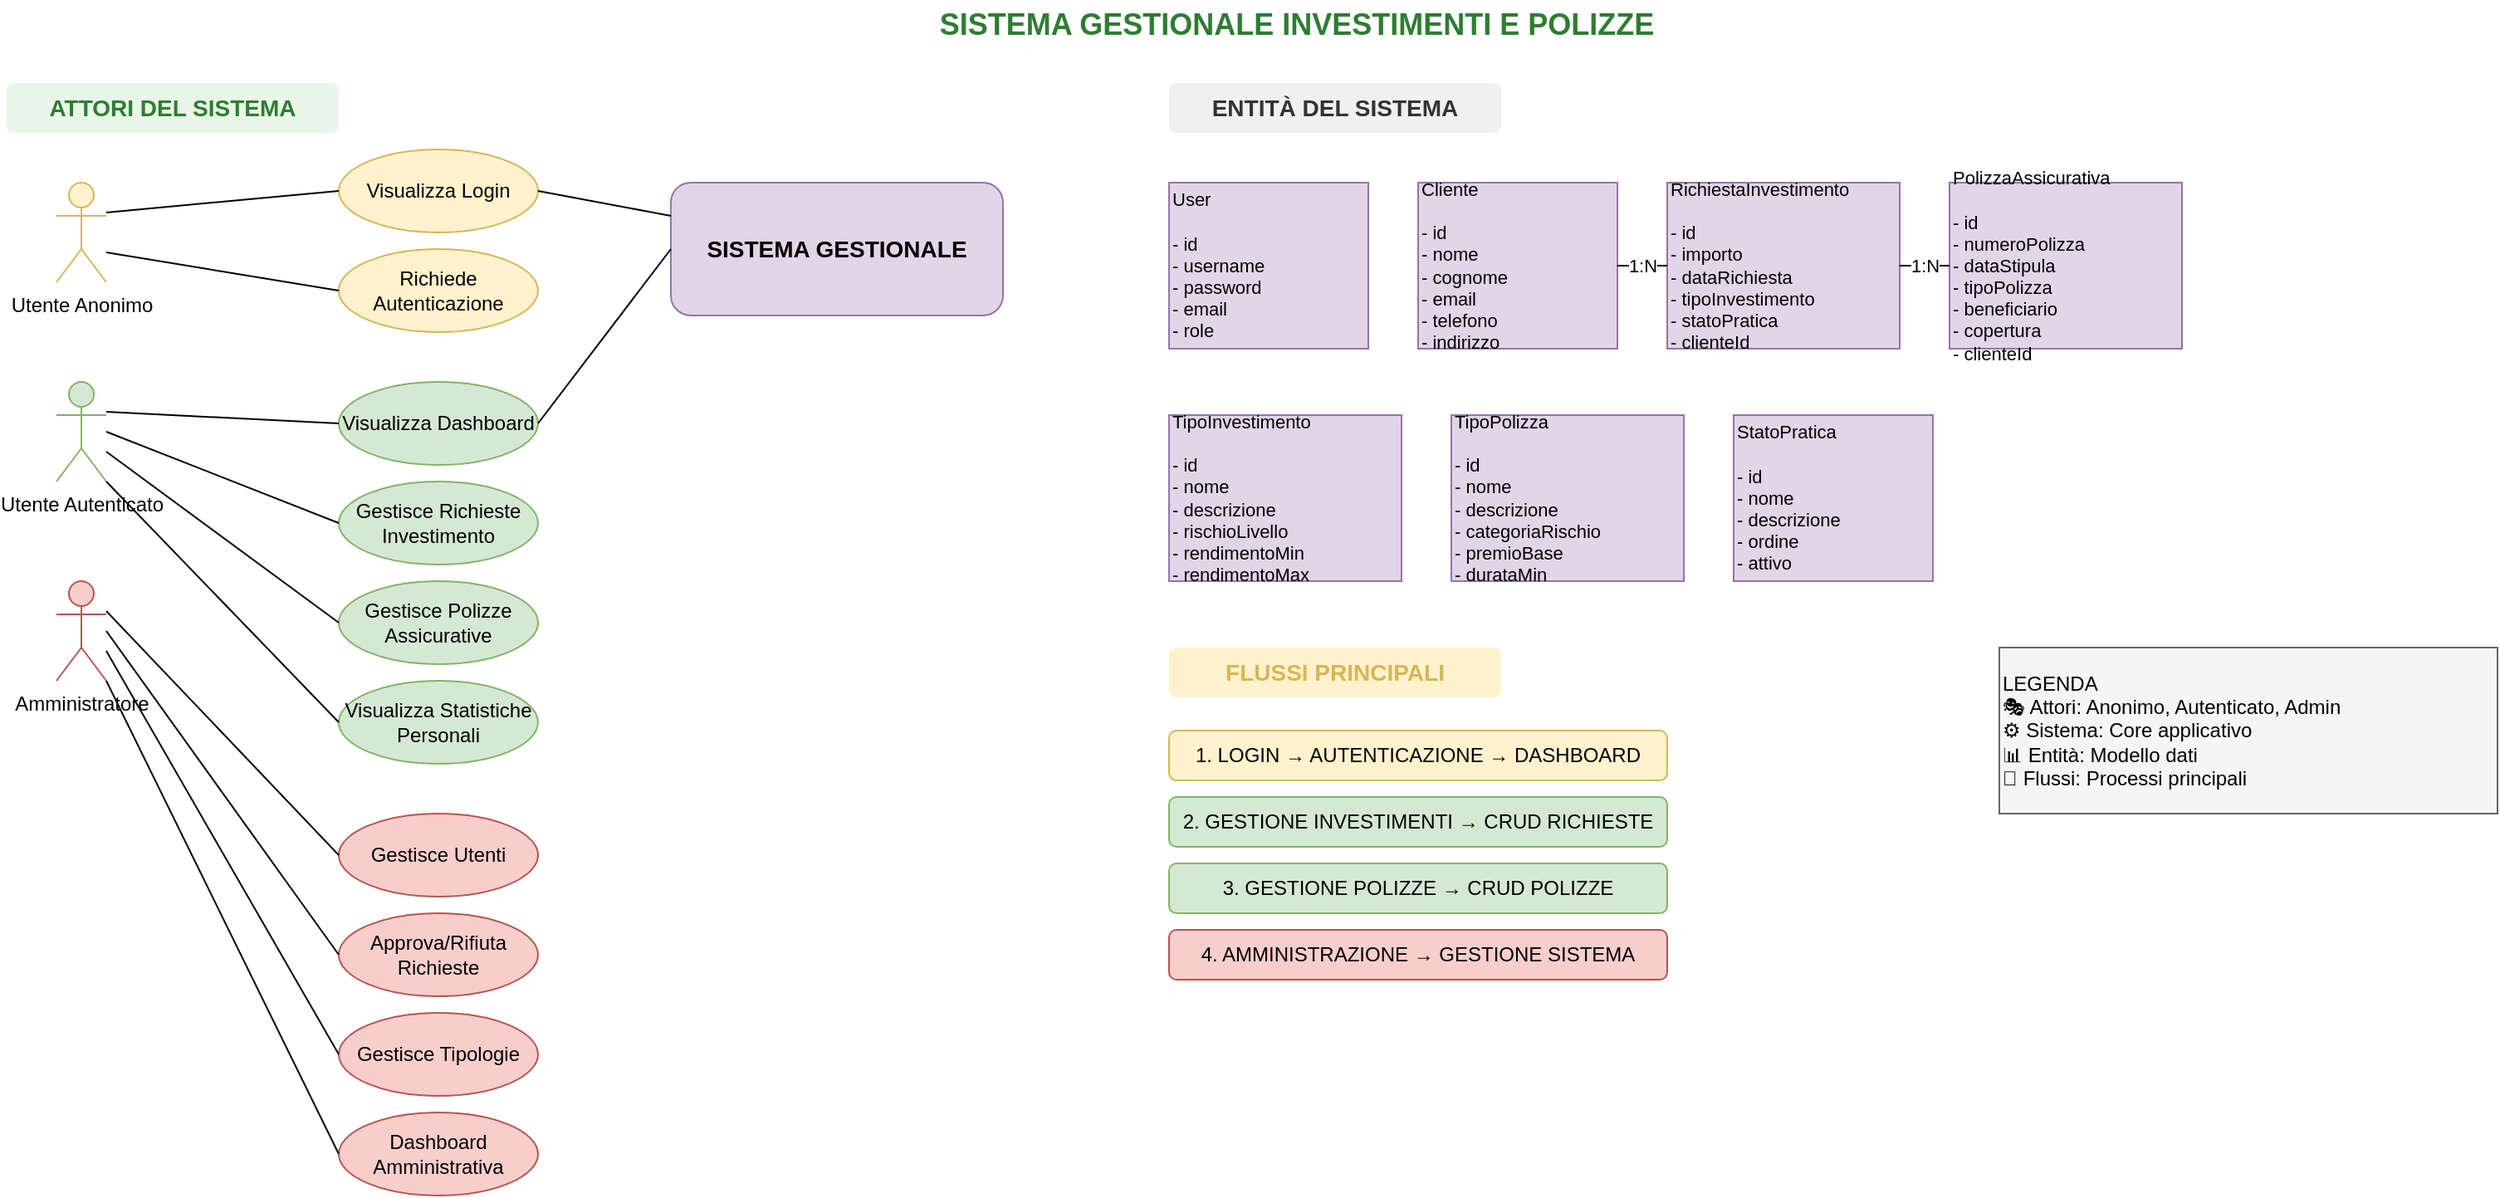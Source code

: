 <?xml version="1.0" encoding="UTF-8"?>
<mxfile version="21.6.5">
  <diagram name="Sistema Gestionale" id="sistema-gestionale">
    <mxGraphModel dx="1422" dy="754" grid="1" gridSize="10" guides="1" tooltips="1" connect="1" arrows="1" fold="1" page="1" pageScale="1" pageWidth="1654" pageHeight="1169" math="0" shadow="0">
      <root>
        <mxCell id="0" />
        <mxCell id="1" parent="0" />
        
        <!-- Titolo -->
        <mxCell id="title" value="SISTEMA GESTIONALE INVESTIMENTI E POLIZZE" style="text;html=1;strokeColor=none;fillColor=none;align=center;verticalAlign=middle;whiteSpace=wrap;rounded=0;fontSize=18;fontStyle=1;fontColor=#2E7D32;" vertex="1" parent="1">
          <mxGeometry x="577" y="10" width="500" height="30" as="geometry" />
        </mxCell>
        
        <!-- Sezione Attori -->
        <mxCell id="actors-section" value="ATTORI DEL SISTEMA" style="text;html=1;strokeColor=none;fillColor=#E8F5E8;align=center;verticalAlign=middle;whiteSpace=wrap;rounded=1;fontSize=14;fontStyle=1;fontColor=#2E7D32;" vertex="1" parent="1">
          <mxGeometry x="50" y="60" width="200" height="30" as="geometry" />
        </mxCell>
        
        <!-- Attore: Utente Anonimo -->
        <mxCell id="user-anonymous" value="Utente Anonimo" style="shape=umlActor;verticalLabelPosition=bottom;verticalAlign=top;html=1;outlineConnect=0;fillColor=#FFF2CC;strokeColor=#D6B656;" vertex="1" parent="1">
          <mxGeometry x="80" y="120" width="30" height="60" as="geometry" />
        </mxCell>
        
        <!-- Attore: Utente Autenticato -->
        <mxCell id="user-authenticated" value="Utente Autenticato" style="shape=umlActor;verticalLabelPosition=bottom;verticalAlign=top;html=1;outlineConnect=0;fillColor=#D5E8D4;strokeColor=#82B366;" vertex="1" parent="1">
          <mxGeometry x="80" y="240" width="30" height="60" as="geometry" />
        </mxCell>
        
        <!-- Attore: Amministratore -->
        <mxCell id="admin" value="Amministratore" style="shape=umlActor;verticalLabelPosition=bottom;verticalAlign=top;html=1;outlineConnect=0;fillColor=#F8CECC;strokeColor=#B85450;" vertex="1" parent="1">
          <mxGeometry x="80" y="360" width="30" height="60" as="geometry" />
        </mxCell>
        
        <!-- Sistema centrale -->
        <mxCell id="system" value="SISTEMA GESTIONALE" style="rounded=1;whiteSpace=wrap;html=1;fillColor=#E1D5E7;strokeColor=#9673A6;fontSize=14;fontStyle=1;" vertex="1" parent="1">
          <mxGeometry x="450" y="120" width="200" height="80" as="geometry" />
        </mxCell>
        
        <!-- Use Cases Utente Anonimo -->
        <mxCell id="uc-login" value="Visualizza Login" style="ellipse;whiteSpace=wrap;html=1;fillColor=#FFF2CC;strokeColor=#D6B656;" vertex="1" parent="1">
          <mxGeometry x="250" y="100" width="120" height="50" as="geometry" />
        </mxCell>
        
        <mxCell id="uc-authenticate" value="Richiede Autenticazione" style="ellipse;whiteSpace=wrap;html=1;fillColor=#FFF2CC;strokeColor=#D6B656;" vertex="1" parent="1">
          <mxGeometry x="250" y="160" width="120" height="50" as="geometry" />
        </mxCell>
        
        <!-- Use Cases Utente Autenticato -->
        <mxCell id="uc-dashboard" value="Visualizza Dashboard" style="ellipse;whiteSpace=wrap;html=1;fillColor=#D5E8D4;strokeColor=#82B366;" vertex="1" parent="1">
          <mxGeometry x="250" y="240" width="120" height="50" as="geometry" />
        </mxCell>
        
        <mxCell id="uc-investment-list" value="Gestisce Richieste Investimento" style="ellipse;whiteSpace=wrap;html=1;fillColor=#D5E8D4;strokeColor=#82B366;" vertex="1" parent="1">
          <mxGeometry x="250" y="300" width="120" height="50" as="geometry" />
        </mxCell>
        
        <mxCell id="uc-insurance-list" value="Gestisce Polizze Assicurative" style="ellipse;whiteSpace=wrap;html=1;fillColor=#D5E8D4;strokeColor=#82B366;" vertex="1" parent="1">
          <mxGeometry x="250" y="360" width="120" height="50" as="geometry" />
        </mxCell>
        
        <mxCell id="uc-statistics" value="Visualizza Statistiche Personali" style="ellipse;whiteSpace=wrap;html=1;fillColor=#D5E8D4;strokeColor=#82B366;" vertex="1" parent="1">
          <mxGeometry x="250" y="420" width="120" height="50" as="geometry" />
        </mxCell>
        
        <!-- Use Cases Amministratore -->
        <mxCell id="uc-admin-users" value="Gestisce Utenti" style="ellipse;whiteSpace=wrap;html=1;fillColor=#F8CECC;strokeColor=#B85450;" vertex="1" parent="1">
          <mxGeometry x="250" y="500" width="120" height="50" as="geometry" />
        </mxCell>
        
        <mxCell id="uc-admin-approval" value="Approva/Rifiuta Richieste" style="ellipse;whiteSpace=wrap;html=1;fillColor=#F8CECC;strokeColor=#B85450;" vertex="1" parent="1">
          <mxGeometry x="250" y="560" width="120" height="50" as="geometry" />
        </mxCell>
        
        <mxCell id="uc-admin-types" value="Gestisce Tipologie" style="ellipse;whiteSpace=wrap;html=1;fillColor=#F8CECC;strokeColor=#B85450;" vertex="1" parent="1">
          <mxGeometry x="250" y="620" width="120" height="50" as="geometry" />
        </mxCell>
        
        <mxCell id="uc-admin-dashboard" value="Dashboard Amministrativa" style="ellipse;whiteSpace=wrap;html=1;fillColor=#F8CECC;strokeColor=#B85450;" vertex="1" parent="1">
          <mxGeometry x="250" y="680" width="120" height="50" as="geometry" />
        </mxCell>
        
        <!-- Entità del Sistema -->
        <mxCell id="entities-section" value="ENTITÀ DEL SISTEMA" style="text;html=1;strokeColor=none;fillColor=#F0F0F0;align=center;verticalAlign=middle;whiteSpace=wrap;rounded=1;fontSize=14;fontStyle=1;fontColor=#333333;" vertex="1" parent="1">
          <mxGeometry x="750" y="60" width="200" height="30" as="geometry" />
        </mxCell>
        
        <!-- Entità User -->
        <mxCell id="entity-user" value="User&#xa;&#xa;- id&#xa;- username&#xa;- password&#xa;- email&#xa;- role" style="whiteSpace=wrap;html=1;align=left;fillColor=#E1D5E7;strokeColor=#9673A6;fontSize=11;" vertex="1" parent="1">
          <mxGeometry x="750" y="120" width="120" height="100" as="geometry" />
        </mxCell>
        
        <!-- Entità Cliente -->
        <mxCell id="entity-cliente" value="Cliente&#xa;&#xa;- id&#xa;- nome&#xa;- cognome&#xa;- email&#xa;- telefono&#xa;- indirizzo" style="whiteSpace=wrap;html=1;align=left;fillColor=#E1D5E7;strokeColor=#9673A6;fontSize=11;" vertex="1" parent="1">
          <mxGeometry x="900" y="120" width="120" height="100" as="geometry" />
        </mxCell>
        
        <!-- Entità RichiestaInvestimento -->
        <mxCell id="entity-richiesta" value="RichiestaInvestimento&#xa;&#xa;- id&#xa;- importo&#xa;- dataRichiesta&#xa;- tipoInvestimento&#xa;- statoPratica&#xa;- clienteId" style="whiteSpace=wrap;html=1;align=left;fillColor=#E1D5E7;strokeColor=#9673A6;fontSize=11;" vertex="1" parent="1">
          <mxGeometry x="1050" y="120" width="140" height="100" as="geometry" />
        </mxCell>
        
        <!-- Entità PolizzaAssicurativa -->
        <mxCell id="entity-polizza" value="PolizzaAssicurativa&#xa;&#xa;- id&#xa;- numeroPolizza&#xa;- dataStipula&#xa;- tipoPolizza&#xa;- beneficiario&#xa;- copertura&#xa;- clienteId" style="whiteSpace=wrap;html=1;align=left;fillColor=#E1D5E7;strokeColor=#9673A6;fontSize=11;" vertex="1" parent="1">
          <mxGeometry x="1220" y="120" width="140" height="100" as="geometry" />
        </mxCell>
        
        <!-- Entità TipoInvestimento -->
        <mxCell id="entity-tipo-invest" value="TipoInvestimento&#xa;&#xa;- id&#xa;- nome&#xa;- descrizione&#xa;- rischioLivello&#xa;- rendimentoMin&#xa;- rendimentoMax" style="whiteSpace=wrap;html=1;align=left;fillColor=#E1D5E7;strokeColor=#9673A6;fontSize=11;" vertex="1" parent="1">
          <mxGeometry x="750" y="260" width="140" height="100" as="geometry" />
        </mxCell>
        
        <!-- Entità TipoPolizza -->
        <mxCell id="entity-tipo-polizza" value="TipoPolizza&#xa;&#xa;- id&#xa;- nome&#xa;- descrizione&#xa;- categoriaRischio&#xa;- premioBase&#xa;- durataMin" style="whiteSpace=wrap;html=1;align=left;fillColor=#E1D5E7;strokeColor=#9673A6;fontSize=11;" vertex="1" parent="1">
          <mxGeometry x="920" y="260" width="140" height="100" as="geometry" />
        </mxCell>
        
        <!-- Entità StatoPratica -->
        <mxCell id="entity-stato" value="StatoPratica&#xa;&#xa;- id&#xa;- nome&#xa;- descrizione&#xa;- ordine&#xa;- attivo" style="whiteSpace=wrap;html=1;align=left;fillColor=#E1D5E7;strokeColor=#9673A6;fontSize=11;" vertex="1" parent="1">
          <mxGeometry x="1090" y="260" width="120" height="100" as="geometry" />
        </mxCell>
        
        <!-- Flussi principali -->
        <mxCell id="flow-section" value="FLUSSI PRINCIPALI" style="text;html=1;strokeColor=none;fillColor=#FFF2CC;align=center;verticalAlign=middle;whiteSpace=wrap;rounded=1;fontSize=14;fontStyle=1;fontColor=#D6B656;" vertex="1" parent="1">
          <mxGeometry x="750" y="400" width="200" height="30" as="geometry" />
        </mxCell>
        
        <!-- Flusso 1 -->
        <mxCell id="flow1" value="1. LOGIN → AUTENTICAZIONE → DASHBOARD" style="rounded=1;whiteSpace=wrap;html=1;fillColor=#FFF2CC;strokeColor=#D6B656;fontSize=12;" vertex="1" parent="1">
          <mxGeometry x="750" y="450" width="300" height="30" as="geometry" />
        </mxCell>
        
        <!-- Flusso 2 -->
        <mxCell id="flow2" value="2. GESTIONE INVESTIMENTI → CRUD RICHIESTE" style="rounded=1;whiteSpace=wrap;html=1;fillColor=#D5E8D4;strokeColor=#82B366;fontSize=12;" vertex="1" parent="1">
          <mxGeometry x="750" y="490" width="300" height="30" as="geometry" />
        </mxCell>
        
        <!-- Flusso 3 -->
        <mxCell id="flow3" value="3. GESTIONE POLIZZE → CRUD POLIZZE" style="rounded=1;whiteSpace=wrap;html=1;fillColor=#D5E8D4;strokeColor=#82B366;fontSize=12;" vertex="1" parent="1">
          <mxGeometry x="750" y="530" width="300" height="30" as="geometry" />
        </mxCell>
        
        <!-- Flusso 4 -->
        <mxCell id="flow4" value="4. AMMINISTRAZIONE → GESTIONE SISTEMA" style="rounded=1;whiteSpace=wrap;html=1;fillColor=#F8CECC;strokeColor=#B85450;fontSize=12;" vertex="1" parent="1">
          <mxGeometry x="750" y="570" width="300" height="30" as="geometry" />
        </mxCell>
        
        <!-- Connessioni tra attori e use cases -->
        <mxCell id="conn1" value="" style="endArrow=none;html=1;rounded=0;entryX=0;entryY=0.5;entryDx=0;entryDy=0;exitX=1;exitY=0.3;exitDx=0;exitDy=0;exitPerimeter=0;" edge="1" parent="1" source="user-anonymous" target="uc-login">
          <mxGeometry width="50" height="50" relative="1" as="geometry">
            <mxPoint x="150" y="140" as="sourcePoint" />
            <mxPoint x="250" y="125" as="targetPoint" />
          </mxGeometry>
        </mxCell>
        
        <mxCell id="conn2" value="" style="endArrow=none;html=1;rounded=0;entryX=0;entryY=0.5;entryDx=0;entryDy=0;exitX=1;exitY=0.7;exitDx=0;exitDy=0;exitPerimeter=0;" edge="1" parent="1" source="user-anonymous" target="uc-authenticate">
          <mxGeometry width="50" height="50" relative="1" as="geometry">
            <mxPoint x="150" y="160" as="sourcePoint" />
            <mxPoint x="250" y="185" as="targetPoint" />
          </mxGeometry>
        </mxCell>
        
        <mxCell id="conn3" value="" style="endArrow=none;html=1;rounded=0;entryX=0;entryY=0.5;entryDx=0;entryDy=0;exitX=1;exitY=0.3;exitDx=0;exitDy=0;exitPerimeter=0;" edge="1" parent="1" source="user-authenticated" target="uc-dashboard">
          <mxGeometry width="50" height="50" relative="1" as="geometry">
            <mxPoint x="150" y="260" as="sourcePoint" />
            <mxPoint x="250" y="265" as="targetPoint" />
          </mxGeometry>
        </mxCell>
        
        <mxCell id="conn4" value="" style="endArrow=none;html=1;rounded=0;entryX=0;entryY=0.5;entryDx=0;entryDy=0;exitX=1;exitY=0.5;exitDx=0;exitDy=0;exitPerimeter=0;" edge="1" parent="1" source="user-authenticated" target="uc-investment-list">
          <mxGeometry width="50" height="50" relative="1" as="geometry">
            <mxPoint x="150" y="270" as="sourcePoint" />
            <mxPoint x="250" y="325" as="targetPoint" />
          </mxGeometry>
        </mxCell>
        
        <mxCell id="conn5" value="" style="endArrow=none;html=1;rounded=0;entryX=0;entryY=0.5;entryDx=0;entryDy=0;exitX=1;exitY=0.7;exitDx=0;exitDy=0;exitPerimeter=0;" edge="1" parent="1" source="user-authenticated" target="uc-insurance-list">
          <mxGeometry width="50" height="50" relative="1" as="geometry">
            <mxPoint x="150" y="285" as="sourcePoint" />
            <mxPoint x="250" y="385" as="targetPoint" />
          </mxGeometry>
        </mxCell>
        
        <mxCell id="conn6" value="" style="endArrow=none;html=1;rounded=0;entryX=0;entryY=0.5;entryDx=0;entryDy=0;exitX=1;exitY=1;exitDx=0;exitDy=0;exitPerimeter=0;" edge="1" parent="1" source="user-authenticated" target="uc-statistics">
          <mxGeometry width="50" height="50" relative="1" as="geometry">
            <mxPoint x="150" y="300" as="sourcePoint" />
            <mxPoint x="250" y="445" as="targetPoint" />
          </mxGeometry>
        </mxCell>
        
        <mxCell id="conn7" value="" style="endArrow=none;html=1;rounded=0;entryX=0;entryY=0.5;entryDx=0;entryDy=0;exitX=1;exitY=0.3;exitDx=0;exitDy=0;exitPerimeter=0;" edge="1" parent="1" source="admin" target="uc-admin-users">
          <mxGeometry width="50" height="50" relative="1" as="geometry">
            <mxPoint x="150" y="380" as="sourcePoint" />
            <mxPoint x="250" y="525" as="targetPoint" />
          </mxGeometry>
        </mxCell>
        
        <mxCell id="conn8" value="" style="endArrow=none;html=1;rounded=0;entryX=0;entryY=0.5;entryDx=0;entryDy=0;exitX=1;exitY=0.5;exitDx=0;exitDy=0;exitPerimeter=0;" edge="1" parent="1" source="admin" target="uc-admin-approval">
          <mxGeometry width="50" height="50" relative="1" as="geometry">
            <mxPoint x="150" y="390" as="sourcePoint" />
            <mxPoint x="250" y="585" as="targetPoint" />
          </mxGeometry>
        </mxCell>
        
        <mxCell id="conn9" value="" style="endArrow=none;html=1;rounded=0;entryX=0;entryY=0.5;entryDx=0;entryDy=0;exitX=1;exitY=0.7;exitDx=0;exitDy=0;exitPerimeter=0;" edge="1" parent="1" source="admin" target="uc-admin-types">
          <mxGeometry width="50" height="50" relative="1" as="geometry">
            <mxPoint x="150" y="405" as="sourcePoint" />
            <mxPoint x="250" y="645" as="targetPoint" />
          </mxGeometry>
        </mxCell>
        
        <mxCell id="conn10" value="" style="endArrow=none;html=1;rounded=0;entryX=0;entryY=0.5;entryDx=0;entryDy=0;exitX=1;exitY=1;exitDx=0;exitDy=0;exitPerimeter=0;" edge="1" parent="1" source="admin" target="uc-admin-dashboard">
          <mxGeometry width="50" height="50" relative="1" as="geometry">
            <mxPoint x="150" y="420" as="sourcePoint" />
            <mxPoint x="250" y="705" as="targetPoint" />
          </mxGeometry>
        </mxCell>
        
        <!-- Connessioni tra use cases e sistema -->
        <mxCell id="sys-conn1" value="" style="endArrow=none;html=1;rounded=0;entryX=0;entryY=0.25;entryDx=0;entryDy=0;exitX=1;exitY=0.5;exitDx=0;exitDy=0;" edge="1" parent="1" source="uc-login" target="system">
          <mxGeometry width="50" height="50" relative="1" as="geometry">
            <mxPoint x="370" y="125" as="sourcePoint" />
            <mxPoint x="450" y="140" as="targetPoint" />
          </mxGeometry>
        </mxCell>
        
        <mxCell id="sys-conn2" value="" style="endArrow=none;html=1;rounded=0;entryX=0;entryY=0.5;entryDx=0;entryDy=0;exitX=1;exitY=0.5;exitDx=0;exitDy=0;" edge="1" parent="1" source="uc-dashboard" target="system">
          <mxGeometry width="50" height="50" relative="1" as="geometry">
            <mxPoint x="370" y="265" as="sourcePoint" />
            <mxPoint x="450" y="160" as="targetPoint" />
          </mxGeometry>
        </mxCell>
        
        <!-- Relazioni tra entità -->
        <mxCell id="rel1" value="1:N" style="endArrow=none;html=1;rounded=0;entryX=0;entryY=0.5;entryDx=0;entryDy=0;exitX=1;exitY=0.5;exitDx=0;exitDy=0;" edge="1" parent="1" source="entity-cliente" target="entity-richiesta">
          <mxGeometry width="50" height="50" relative="1" as="geometry">
            <mxPoint x="1020" y="170" as="sourcePoint" />
            <mxPoint x="1050" y="170" as="targetPoint" />
          </mxGeometry>
        </mxCell>
        
        <mxCell id="rel2" value="1:N" style="endArrow=none;html=1;rounded=0;entryX=0;entryY=0.5;entryDx=0;entryDy=0;exitX=1;exitY=0.5;exitDx=0;exitDy=0;" edge="1" parent="1" source="entity-richiesta" target="entity-polizza">
          <mxGeometry width="50" height="50" relative="1" as="geometry">
            <mxPoint x="1190" y="170" as="sourcePoint" />
            <mxPoint x="1220" y="170" as="targetPoint" />
          </mxGeometry>
        </mxCell>
        
        <!-- Legenda -->
        <mxCell id="legend" value="LEGENDA&#xa;🎭 Attori: Anonimo, Autenticato, Admin&#xa;⚙️ Sistema: Core applicativo&#xa;📊 Entità: Modello dati&#xa;🔄 Flussi: Processi principali" style="whiteSpace=wrap;html=1;align=left;fillColor=#F5F5F5;strokeColor=#666666;fontSize=12;" vertex="1" parent="1">
          <mxGeometry x="1250" y="400" width="300" height="100" as="geometry" />
        </mxCell>
        
      </root>
    </mxGraphModel>
  </diagram>
</mxfile>